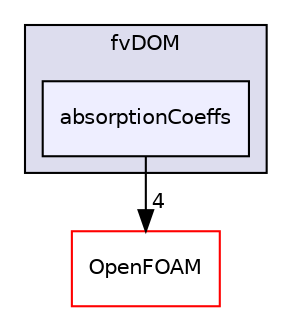 digraph "src/thermophysicalModels/radiation/radiationModels/fvDOM/absorptionCoeffs" {
  bgcolor=transparent;
  compound=true
  node [ fontsize="10", fontname="Helvetica"];
  edge [ labelfontsize="10", labelfontname="Helvetica"];
  subgraph clusterdir_b92445ca4ace0494f0a29c642d097f79 {
    graph [ bgcolor="#ddddee", pencolor="black", label="fvDOM" fontname="Helvetica", fontsize="10", URL="dir_b92445ca4ace0494f0a29c642d097f79.html"]
  dir_9358740d294b0efab30c9d89986052d1 [shape=box, label="absorptionCoeffs", style="filled", fillcolor="#eeeeff", pencolor="black", URL="dir_9358740d294b0efab30c9d89986052d1.html"];
  }
  dir_c5473ff19b20e6ec4dfe5c310b3778a8 [shape=box label="OpenFOAM" color="red" URL="dir_c5473ff19b20e6ec4dfe5c310b3778a8.html"];
  dir_9358740d294b0efab30c9d89986052d1->dir_c5473ff19b20e6ec4dfe5c310b3778a8 [headlabel="4", labeldistance=1.5 headhref="dir_002801_001892.html"];
}
